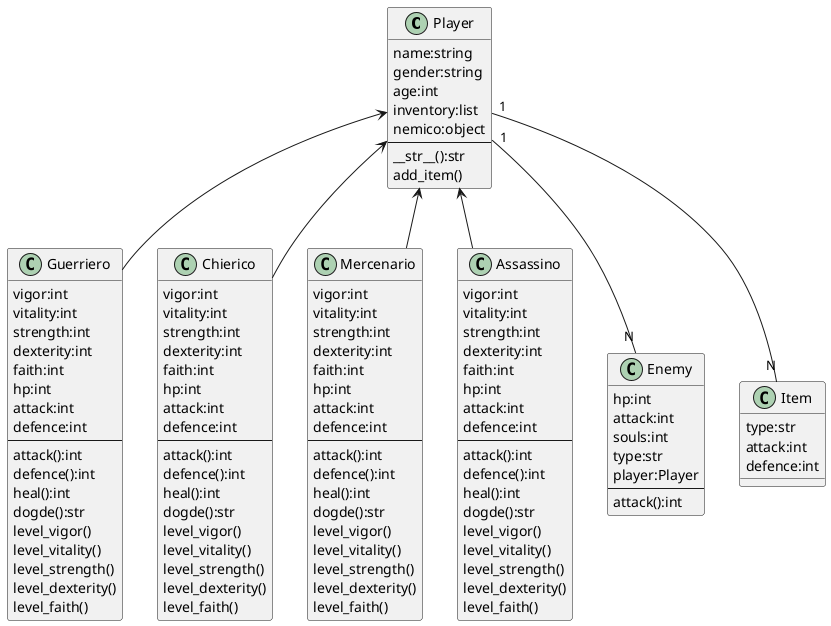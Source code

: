 @startuml progetto
Player<--Guerriero
Player<--Chierico
Player<--Mercenario
Player<--Assassino
Player"1"--"N"Enemy
Player"1"--"N"Item
Class Player{
    name:string
    gender:string
    age:int
    inventory:list
    nemico:object
    --
    __str__():str
    add_item()
    }
Class Guerriero{
    vigor:int
    vitality:int
    strength:int
    dexterity:int
    faith:int
    hp:int
    attack:int
    defence:int
    --
    attack():int
    defence():int
    heal():int
    dogde():str
    level_vigor()
    level_vitality()
    level_strength()
    level_dexterity()
    level_faith()
}

Class Chierico{
    vigor:int
    vitality:int
    strength:int
    dexterity:int
    faith:int
    hp:int
    attack:int
    defence:int
    --
    attack():int
    defence():int
    heal():int
    dogde():str
    level_vigor()
    level_vitality()
    level_strength()
    level_dexterity()
    level_faith()
}
Class Mercenario{
    vigor:int
    vitality:int
    strength:int
    dexterity:int
    faith:int
    hp:int
    attack:int
    defence:int
    --
    attack():int
    defence():int
    heal():int
    dogde():str
    level_vigor()
    level_vitality()
    level_strength()
    level_dexterity()
    level_faith()
    }
Class Assassino {
    vigor:int
    vitality:int
    strength:int
    dexterity:int
    faith:int
    hp:int
    attack:int
    defence:int
    --
    attack():int
    defence():int
    heal():int
    dogde():str
    level_vigor()
    level_vitality()
    level_strength()
    level_dexterity()
    level_faith()
}
Class Enemy{
    hp:int
    attack:int
    souls:int
    type:str
    player:Player
    --
    attack():int
}
Class Item {
    type:str
    attack:int
    defence:int
}